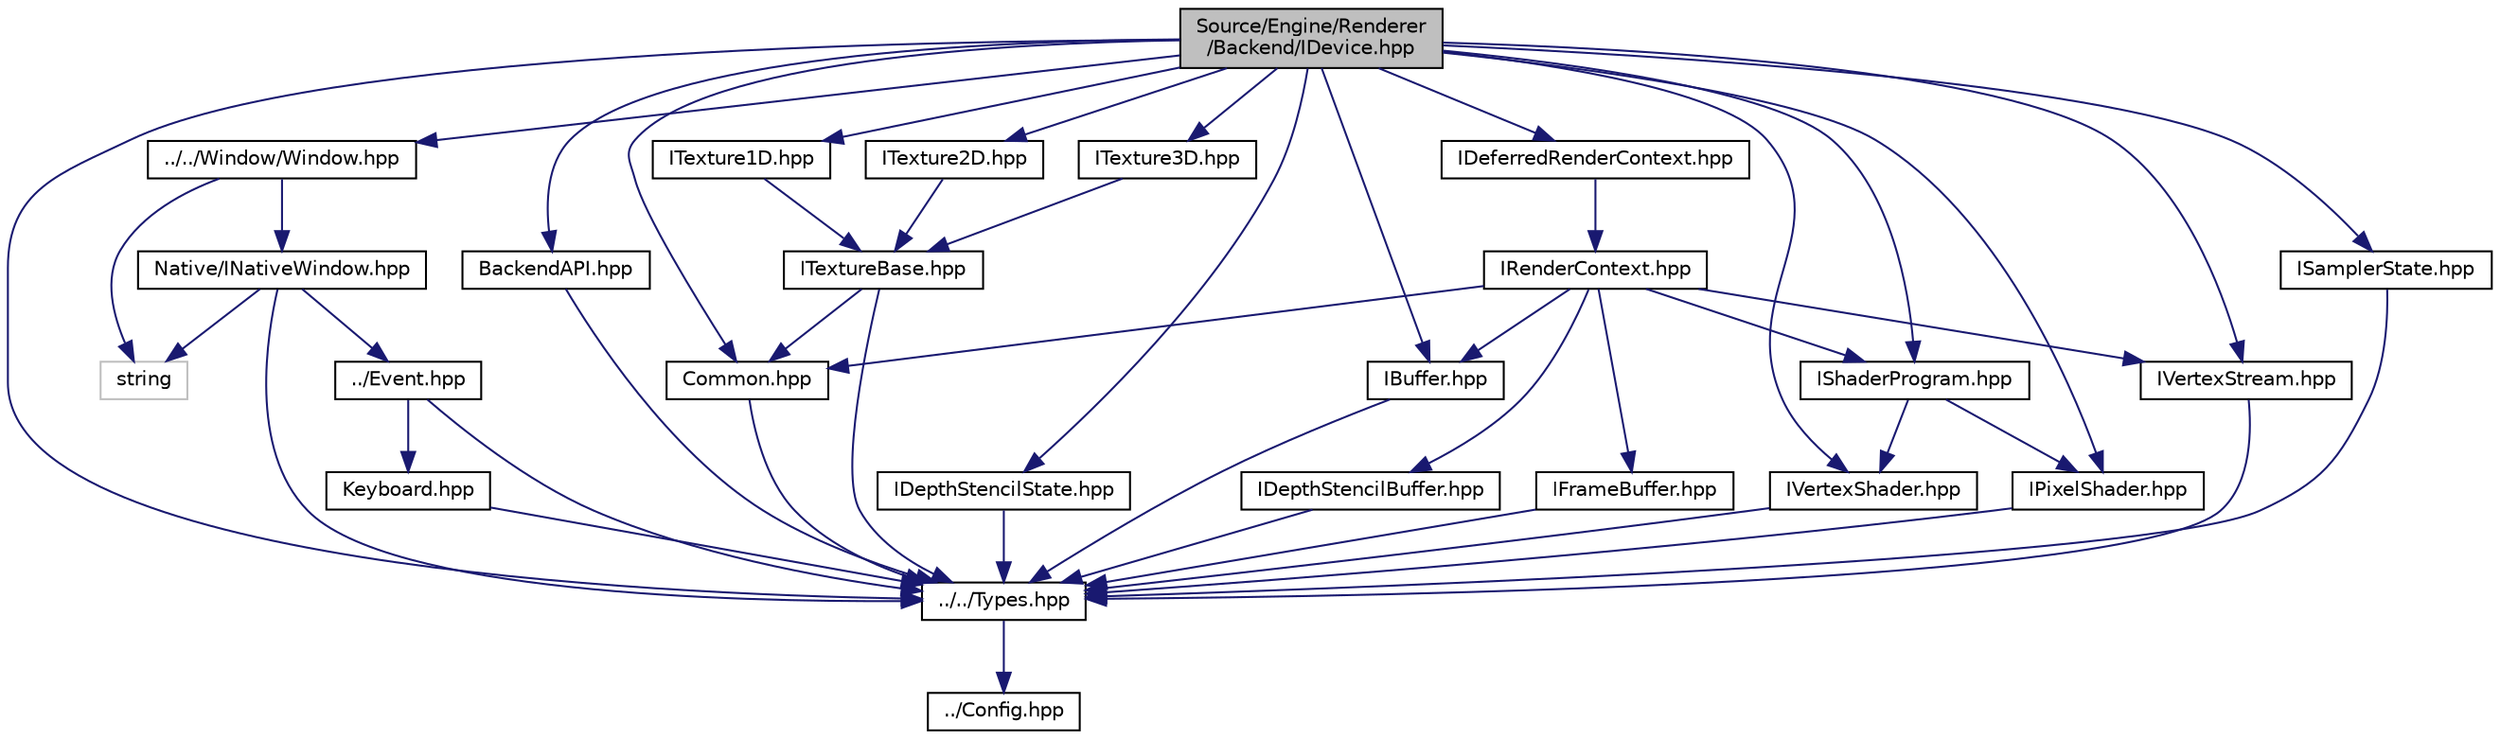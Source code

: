digraph "Source/Engine/Renderer/Backend/IDevice.hpp"
{
  edge [fontname="Helvetica",fontsize="10",labelfontname="Helvetica",labelfontsize="10"];
  node [fontname="Helvetica",fontsize="10",shape=record];
  Node1 [label="Source/Engine/Renderer\l/Backend/IDevice.hpp",height=0.2,width=0.4,color="black", fillcolor="grey75", style="filled", fontcolor="black"];
  Node1 -> Node2 [color="midnightblue",fontsize="10",style="solid",fontname="Helvetica"];
  Node2 [label="../../Types.hpp",height=0.2,width=0.4,color="black", fillcolor="white", style="filled",URL="$Types_8hpp.html"];
  Node2 -> Node3 [color="midnightblue",fontsize="10",style="solid",fontname="Helvetica"];
  Node3 [label="../Config.hpp",height=0.2,width=0.4,color="black", fillcolor="white", style="filled",URL="$Config_8hpp.html"];
  Node1 -> Node4 [color="midnightblue",fontsize="10",style="solid",fontname="Helvetica"];
  Node4 [label="../../Window/Window.hpp",height=0.2,width=0.4,color="black", fillcolor="white", style="filled",URL="$Window_8hpp.html"];
  Node4 -> Node5 [color="midnightblue",fontsize="10",style="solid",fontname="Helvetica"];
  Node5 [label="string",height=0.2,width=0.4,color="grey75", fillcolor="white", style="filled"];
  Node4 -> Node6 [color="midnightblue",fontsize="10",style="solid",fontname="Helvetica"];
  Node6 [label="Native/INativeWindow.hpp",height=0.2,width=0.4,color="black", fillcolor="white", style="filled",URL="$INativeWindow_8hpp.html"];
  Node6 -> Node2 [color="midnightblue",fontsize="10",style="solid",fontname="Helvetica"];
  Node6 -> Node7 [color="midnightblue",fontsize="10",style="solid",fontname="Helvetica"];
  Node7 [label="../Event.hpp",height=0.2,width=0.4,color="black", fillcolor="white", style="filled",URL="$Event_8hpp.html"];
  Node7 -> Node2 [color="midnightblue",fontsize="10",style="solid",fontname="Helvetica"];
  Node7 -> Node8 [color="midnightblue",fontsize="10",style="solid",fontname="Helvetica"];
  Node8 [label="Keyboard.hpp",height=0.2,width=0.4,color="black", fillcolor="white", style="filled",URL="$Keyboard_8hpp.html"];
  Node8 -> Node2 [color="midnightblue",fontsize="10",style="solid",fontname="Helvetica"];
  Node6 -> Node5 [color="midnightblue",fontsize="10",style="solid",fontname="Helvetica"];
  Node1 -> Node9 [color="midnightblue",fontsize="10",style="solid",fontname="Helvetica"];
  Node9 [label="BackendAPI.hpp",height=0.2,width=0.4,color="black", fillcolor="white", style="filled",URL="$BackendAPI_8hpp.html"];
  Node9 -> Node2 [color="midnightblue",fontsize="10",style="solid",fontname="Helvetica"];
  Node1 -> Node10 [color="midnightblue",fontsize="10",style="solid",fontname="Helvetica"];
  Node10 [label="Common.hpp",height=0.2,width=0.4,color="black", fillcolor="white", style="filled",URL="$Renderer_2Backend_2Common_8hpp.html"];
  Node10 -> Node2 [color="midnightblue",fontsize="10",style="solid",fontname="Helvetica"];
  Node1 -> Node11 [color="midnightblue",fontsize="10",style="solid",fontname="Helvetica"];
  Node11 [label="IBuffer.hpp",height=0.2,width=0.4,color="black", fillcolor="white", style="filled",URL="$IBuffer_8hpp.html"];
  Node11 -> Node2 [color="midnightblue",fontsize="10",style="solid",fontname="Helvetica"];
  Node1 -> Node12 [color="midnightblue",fontsize="10",style="solid",fontname="Helvetica"];
  Node12 [label="IDepthStencilState.hpp",height=0.2,width=0.4,color="black", fillcolor="white", style="filled",URL="$IDepthStencilState_8hpp.html"];
  Node12 -> Node2 [color="midnightblue",fontsize="10",style="solid",fontname="Helvetica"];
  Node1 -> Node13 [color="midnightblue",fontsize="10",style="solid",fontname="Helvetica"];
  Node13 [label="ITexture1D.hpp",height=0.2,width=0.4,color="black", fillcolor="white", style="filled",URL="$ITexture1D_8hpp.html"];
  Node13 -> Node14 [color="midnightblue",fontsize="10",style="solid",fontname="Helvetica"];
  Node14 [label="ITextureBase.hpp",height=0.2,width=0.4,color="black", fillcolor="white", style="filled",URL="$ITextureBase_8hpp.html"];
  Node14 -> Node2 [color="midnightblue",fontsize="10",style="solid",fontname="Helvetica"];
  Node14 -> Node10 [color="midnightblue",fontsize="10",style="solid",fontname="Helvetica"];
  Node1 -> Node15 [color="midnightblue",fontsize="10",style="solid",fontname="Helvetica"];
  Node15 [label="ITexture2D.hpp",height=0.2,width=0.4,color="black", fillcolor="white", style="filled",URL="$ITexture2D_8hpp.html"];
  Node15 -> Node14 [color="midnightblue",fontsize="10",style="solid",fontname="Helvetica"];
  Node1 -> Node16 [color="midnightblue",fontsize="10",style="solid",fontname="Helvetica"];
  Node16 [label="ITexture3D.hpp",height=0.2,width=0.4,color="black", fillcolor="white", style="filled",URL="$ITexture3D_8hpp.html"];
  Node16 -> Node14 [color="midnightblue",fontsize="10",style="solid",fontname="Helvetica"];
  Node1 -> Node17 [color="midnightblue",fontsize="10",style="solid",fontname="Helvetica"];
  Node17 [label="IVertexShader.hpp",height=0.2,width=0.4,color="black", fillcolor="white", style="filled",URL="$IVertexShader_8hpp.html"];
  Node17 -> Node2 [color="midnightblue",fontsize="10",style="solid",fontname="Helvetica"];
  Node1 -> Node18 [color="midnightblue",fontsize="10",style="solid",fontname="Helvetica"];
  Node18 [label="IPixelShader.hpp",height=0.2,width=0.4,color="black", fillcolor="white", style="filled",URL="$IPixelShader_8hpp.html"];
  Node18 -> Node2 [color="midnightblue",fontsize="10",style="solid",fontname="Helvetica"];
  Node1 -> Node19 [color="midnightblue",fontsize="10",style="solid",fontname="Helvetica"];
  Node19 [label="IShaderProgram.hpp",height=0.2,width=0.4,color="black", fillcolor="white", style="filled",URL="$IShaderProgram_8hpp.html"];
  Node19 -> Node17 [color="midnightblue",fontsize="10",style="solid",fontname="Helvetica"];
  Node19 -> Node18 [color="midnightblue",fontsize="10",style="solid",fontname="Helvetica"];
  Node1 -> Node20 [color="midnightblue",fontsize="10",style="solid",fontname="Helvetica"];
  Node20 [label="IVertexStream.hpp",height=0.2,width=0.4,color="black", fillcolor="white", style="filled",URL="$IVertexStream_8hpp.html"];
  Node20 -> Node2 [color="midnightblue",fontsize="10",style="solid",fontname="Helvetica"];
  Node1 -> Node21 [color="midnightblue",fontsize="10",style="solid",fontname="Helvetica"];
  Node21 [label="IDeferredRenderContext.hpp",height=0.2,width=0.4,color="black", fillcolor="white", style="filled",URL="$IDeferredRenderContext_8hpp.html"];
  Node21 -> Node22 [color="midnightblue",fontsize="10",style="solid",fontname="Helvetica"];
  Node22 [label="IRenderContext.hpp",height=0.2,width=0.4,color="black", fillcolor="white", style="filled",URL="$IRenderContext_8hpp.html"];
  Node22 -> Node10 [color="midnightblue",fontsize="10",style="solid",fontname="Helvetica"];
  Node22 -> Node23 [color="midnightblue",fontsize="10",style="solid",fontname="Helvetica"];
  Node23 [label="IFrameBuffer.hpp",height=0.2,width=0.4,color="black", fillcolor="white", style="filled",URL="$IFrameBuffer_8hpp.html"];
  Node23 -> Node2 [color="midnightblue",fontsize="10",style="solid",fontname="Helvetica"];
  Node22 -> Node24 [color="midnightblue",fontsize="10",style="solid",fontname="Helvetica"];
  Node24 [label="IDepthStencilBuffer.hpp",height=0.2,width=0.4,color="black", fillcolor="white", style="filled",URL="$IDepthStencilBuffer_8hpp.html"];
  Node24 -> Node2 [color="midnightblue",fontsize="10",style="solid",fontname="Helvetica"];
  Node22 -> Node19 [color="midnightblue",fontsize="10",style="solid",fontname="Helvetica"];
  Node22 -> Node20 [color="midnightblue",fontsize="10",style="solid",fontname="Helvetica"];
  Node22 -> Node11 [color="midnightblue",fontsize="10",style="solid",fontname="Helvetica"];
  Node1 -> Node25 [color="midnightblue",fontsize="10",style="solid",fontname="Helvetica"];
  Node25 [label="ISamplerState.hpp",height=0.2,width=0.4,color="black", fillcolor="white", style="filled",URL="$ISamplerState_8hpp.html"];
  Node25 -> Node2 [color="midnightblue",fontsize="10",style="solid",fontname="Helvetica"];
}
